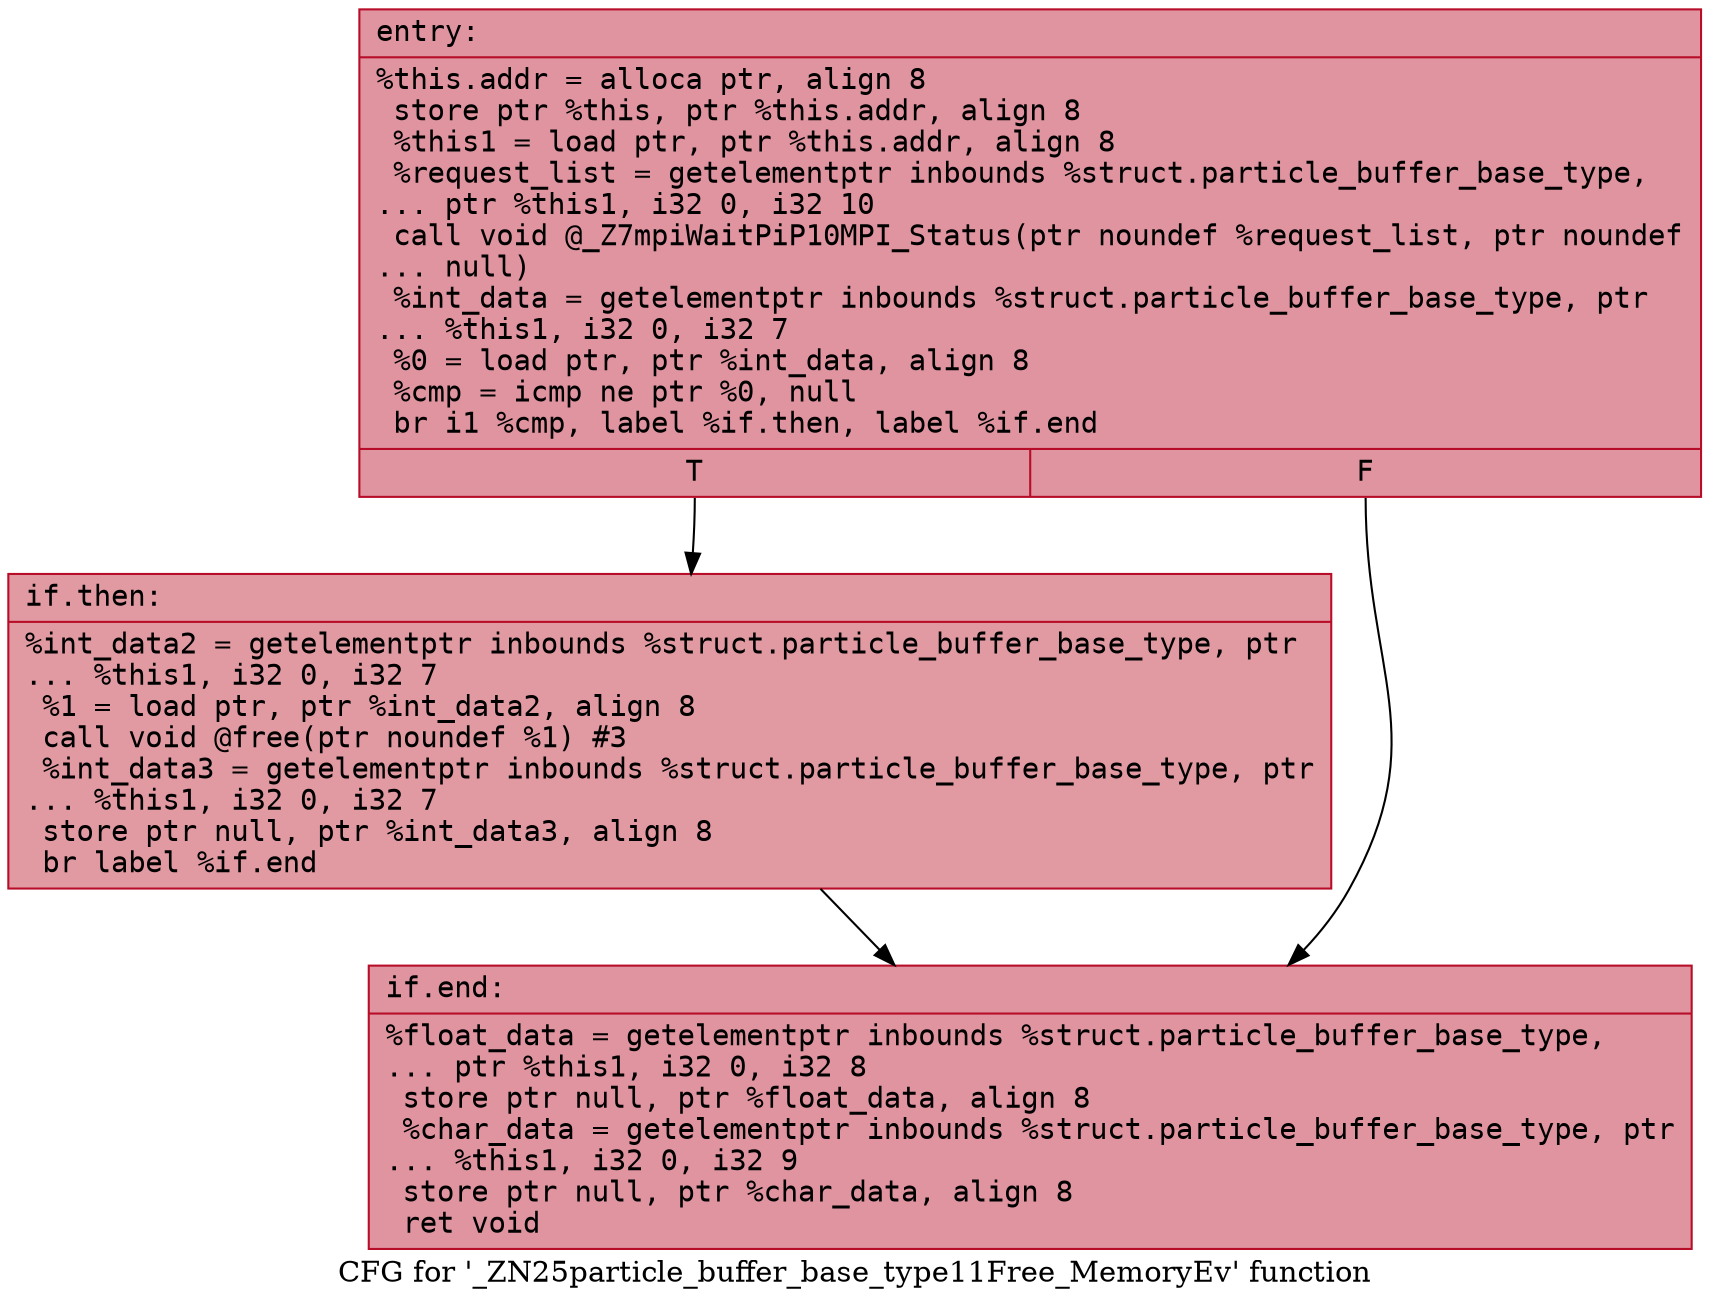 digraph "CFG for '_ZN25particle_buffer_base_type11Free_MemoryEv' function" {
	label="CFG for '_ZN25particle_buffer_base_type11Free_MemoryEv' function";

	Node0x558b69435690 [shape=record,color="#b70d28ff", style=filled, fillcolor="#b70d2870" fontname="Courier",label="{entry:\l|  %this.addr = alloca ptr, align 8\l  store ptr %this, ptr %this.addr, align 8\l  %this1 = load ptr, ptr %this.addr, align 8\l  %request_list = getelementptr inbounds %struct.particle_buffer_base_type,\l... ptr %this1, i32 0, i32 10\l  call void @_Z7mpiWaitPiP10MPI_Status(ptr noundef %request_list, ptr noundef\l... null)\l  %int_data = getelementptr inbounds %struct.particle_buffer_base_type, ptr\l... %this1, i32 0, i32 7\l  %0 = load ptr, ptr %int_data, align 8\l  %cmp = icmp ne ptr %0, null\l  br i1 %cmp, label %if.then, label %if.end\l|{<s0>T|<s1>F}}"];
	Node0x558b69435690:s0 -> Node0x558b69435d20[tooltip="entry -> if.then\nProbability 62.50%" ];
	Node0x558b69435690:s1 -> Node0x558b69435d70[tooltip="entry -> if.end\nProbability 37.50%" ];
	Node0x558b69435d20 [shape=record,color="#b70d28ff", style=filled, fillcolor="#bb1b2c70" fontname="Courier",label="{if.then:\l|  %int_data2 = getelementptr inbounds %struct.particle_buffer_base_type, ptr\l... %this1, i32 0, i32 7\l  %1 = load ptr, ptr %int_data2, align 8\l  call void @free(ptr noundef %1) #3\l  %int_data3 = getelementptr inbounds %struct.particle_buffer_base_type, ptr\l... %this1, i32 0, i32 7\l  store ptr null, ptr %int_data3, align 8\l  br label %if.end\l}"];
	Node0x558b69435d20 -> Node0x558b69435d70[tooltip="if.then -> if.end\nProbability 100.00%" ];
	Node0x558b69435d70 [shape=record,color="#b70d28ff", style=filled, fillcolor="#b70d2870" fontname="Courier",label="{if.end:\l|  %float_data = getelementptr inbounds %struct.particle_buffer_base_type,\l... ptr %this1, i32 0, i32 8\l  store ptr null, ptr %float_data, align 8\l  %char_data = getelementptr inbounds %struct.particle_buffer_base_type, ptr\l... %this1, i32 0, i32 9\l  store ptr null, ptr %char_data, align 8\l  ret void\l}"];
}
